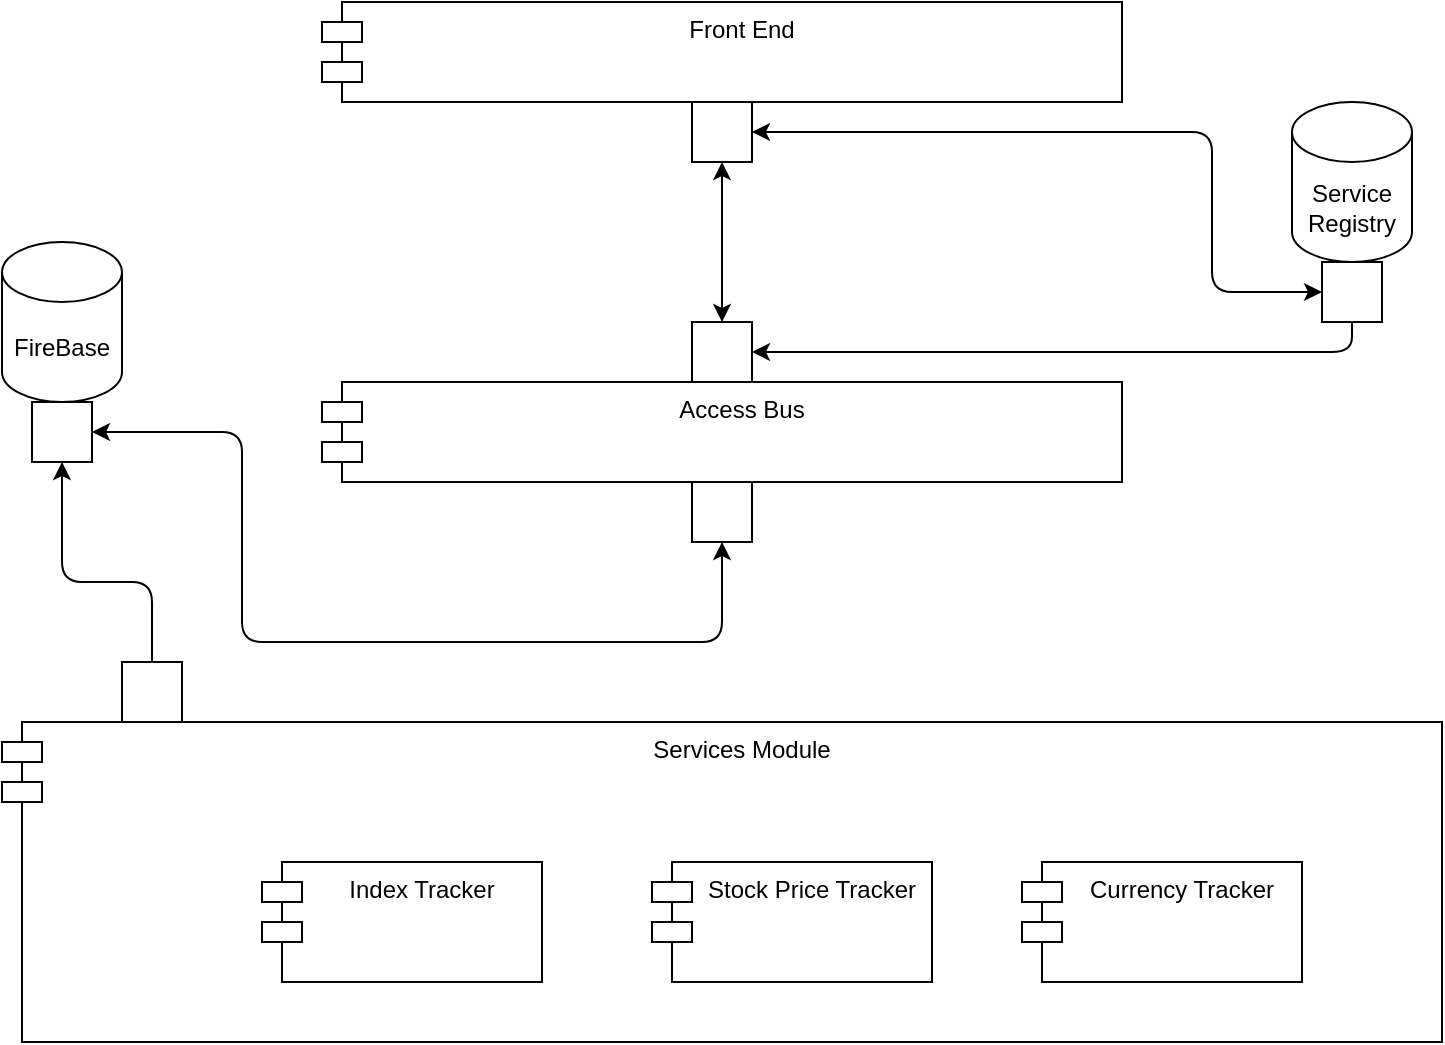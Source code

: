 <mxfile version="14.5.7" type="device"><diagram id="5nfeNgfiXALuaC0i8c5w" name="Page-1"><mxGraphModel dx="1670" dy="1009" grid="1" gridSize="10" guides="1" tooltips="1" connect="1" arrows="1" fold="1" page="1" pageScale="1" pageWidth="850" pageHeight="1100" math="0" shadow="0"><root><mxCell id="0"/><mxCell id="1" parent="0"/><mxCell id="ynllLxb833Rwg5b7ORUJ-5" value="Services Module" style="shape=module;align=left;spacingLeft=20;align=center;verticalAlign=top;" parent="1" vertex="1"><mxGeometry x="65" y="550" width="720" height="160" as="geometry"/></mxCell><mxCell id="ynllLxb833Rwg5b7ORUJ-4" value="Index Tracker" style="shape=module;align=left;spacingLeft=20;align=center;verticalAlign=top;" parent="1" vertex="1"><mxGeometry x="195" y="620" width="140" height="60" as="geometry"/></mxCell><mxCell id="ynllLxb833Rwg5b7ORUJ-6" value="Access Bus" style="shape=module;align=left;spacingLeft=20;align=center;verticalAlign=top;" parent="1" vertex="1"><mxGeometry x="225" y="380" width="400" height="50" as="geometry"/></mxCell><mxCell id="ynllLxb833Rwg5b7ORUJ-8" value="Front End" style="shape=module;align=left;spacingLeft=20;align=center;verticalAlign=top;" parent="1" vertex="1"><mxGeometry x="225" y="190" width="400" height="50" as="geometry"/></mxCell><mxCell id="ynllLxb833Rwg5b7ORUJ-9" value="" style="rounded=0;whiteSpace=wrap;html=1;" parent="1" vertex="1"><mxGeometry x="125" y="520" width="30" height="30" as="geometry"/></mxCell><mxCell id="ynllLxb833Rwg5b7ORUJ-10" value="FireBase" style="shape=cylinder3;whiteSpace=wrap;html=1;boundedLbl=1;backgroundOutline=1;size=15;" parent="1" vertex="1"><mxGeometry x="65" y="310" width="60" height="80" as="geometry"/></mxCell><mxCell id="ynllLxb833Rwg5b7ORUJ-12" value="" style="rounded=0;whiteSpace=wrap;html=1;" parent="1" vertex="1"><mxGeometry x="80" y="390" width="30" height="30" as="geometry"/></mxCell><mxCell id="ynllLxb833Rwg5b7ORUJ-15" value="Stock Price Tracker" style="shape=module;align=left;spacingLeft=20;align=center;verticalAlign=top;" parent="1" vertex="1"><mxGeometry x="390" y="620" width="140" height="60" as="geometry"/></mxCell><mxCell id="ynllLxb833Rwg5b7ORUJ-16" value="Currency Tracker" style="shape=module;align=left;spacingLeft=20;align=center;verticalAlign=top;" parent="1" vertex="1"><mxGeometry x="575" y="620" width="140" height="60" as="geometry"/></mxCell><mxCell id="ynllLxb833Rwg5b7ORUJ-18" value="" style="rounded=0;whiteSpace=wrap;html=1;" parent="1" vertex="1"><mxGeometry x="410" y="430" width="30" height="30" as="geometry"/></mxCell><mxCell id="ynllLxb833Rwg5b7ORUJ-19" value="" style="rounded=0;whiteSpace=wrap;html=1;" parent="1" vertex="1"><mxGeometry x="410" y="350" width="30" height="30" as="geometry"/></mxCell><mxCell id="ynllLxb833Rwg5b7ORUJ-22" value="" style="rounded=0;whiteSpace=wrap;html=1;" parent="1" vertex="1"><mxGeometry x="410" y="240" width="30" height="30" as="geometry"/></mxCell><mxCell id="ynllLxb833Rwg5b7ORUJ-23" value="" style="endArrow=classic;startArrow=classic;html=1;entryX=0.5;entryY=1;entryDx=0;entryDy=0;exitX=0.5;exitY=0;exitDx=0;exitDy=0;" parent="1" source="ynllLxb833Rwg5b7ORUJ-19" target="ynllLxb833Rwg5b7ORUJ-22" edge="1"><mxGeometry width="50" height="50" relative="1" as="geometry"><mxPoint x="425" y="300" as="sourcePoint"/><mxPoint x="515" y="370" as="targetPoint"/></mxGeometry></mxCell><mxCell id="ynllLxb833Rwg5b7ORUJ-27" value="" style="endArrow=classic;html=1;exitX=0.5;exitY=0;exitDx=0;exitDy=0;entryX=0.5;entryY=1;entryDx=0;entryDy=0;" parent="1" source="ynllLxb833Rwg5b7ORUJ-9" target="ynllLxb833Rwg5b7ORUJ-12" edge="1"><mxGeometry width="50" height="50" relative="1" as="geometry"><mxPoint x="295" y="480" as="sourcePoint"/><mxPoint x="345" y="430" as="targetPoint"/><Array as="points"><mxPoint x="140" y="480"/><mxPoint x="95" y="480"/></Array></mxGeometry></mxCell><mxCell id="ynllLxb833Rwg5b7ORUJ-32" value="" style="group" parent="1" vertex="1" connectable="0"><mxGeometry x="710" y="240" width="60" height="110" as="geometry"/></mxCell><mxCell id="ynllLxb833Rwg5b7ORUJ-11" value="Service Registry" style="shape=cylinder3;whiteSpace=wrap;html=1;boundedLbl=1;backgroundOutline=1;size=15;" parent="ynllLxb833Rwg5b7ORUJ-32" vertex="1"><mxGeometry width="60" height="80" as="geometry"/></mxCell><mxCell id="ynllLxb833Rwg5b7ORUJ-14" value="" style="rounded=0;whiteSpace=wrap;html=1;" parent="ynllLxb833Rwg5b7ORUJ-32" vertex="1"><mxGeometry x="15" y="80" width="30" height="30" as="geometry"/></mxCell><mxCell id="wImruaUx8vMccCNm35D3-1" value="" style="endArrow=classic;html=1;exitX=0.5;exitY=1;exitDx=0;exitDy=0;entryX=1;entryY=0.5;entryDx=0;entryDy=0;" parent="1" source="ynllLxb833Rwg5b7ORUJ-14" target="ynllLxb833Rwg5b7ORUJ-19" edge="1"><mxGeometry width="50" height="50" relative="1" as="geometry"><mxPoint x="715" y="535" as="sourcePoint"/><mxPoint x="625" y="450" as="targetPoint"/><Array as="points"><mxPoint x="740" y="365"/><mxPoint x="650" y="365"/><mxPoint x="520" y="365"/></Array></mxGeometry></mxCell><mxCell id="wImruaUx8vMccCNm35D3-2" value="" style="endArrow=classic;html=1;entryX=1;entryY=0.5;entryDx=0;entryDy=0;startArrow=classic;startFill=1;exitX=0;exitY=0.5;exitDx=0;exitDy=0;" parent="1" source="ynllLxb833Rwg5b7ORUJ-14" target="ynllLxb833Rwg5b7ORUJ-22" edge="1"><mxGeometry width="50" height="50" relative="1" as="geometry"><mxPoint x="630" y="340" as="sourcePoint"/><mxPoint x="595" y="300" as="targetPoint"/><Array as="points"><mxPoint x="670" y="335"/><mxPoint x="670" y="255"/><mxPoint x="570" y="255"/></Array></mxGeometry></mxCell><mxCell id="wImruaUx8vMccCNm35D3-3" value="" style="endArrow=classic;html=1;exitX=0.5;exitY=1;exitDx=0;exitDy=0;entryX=1;entryY=0.5;entryDx=0;entryDy=0;startArrow=classic;startFill=1;" parent="1" source="ynllLxb833Rwg5b7ORUJ-18" target="ynllLxb833Rwg5b7ORUJ-12" edge="1"><mxGeometry width="50" height="50" relative="1" as="geometry"><mxPoint x="240" y="510" as="sourcePoint"/><mxPoint x="195" y="410" as="targetPoint"/><Array as="points"><mxPoint x="425" y="510"/><mxPoint x="185" y="510"/><mxPoint x="185" y="405"/></Array></mxGeometry></mxCell></root></mxGraphModel></diagram></mxfile>